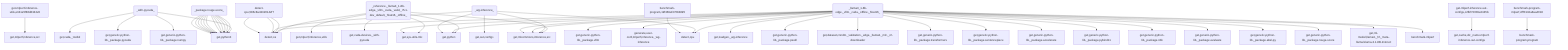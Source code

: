 graph TD
    app-mlperf-inference,d775cac873ee4231_(_reference,_llama3_1-8b-edge,_vllm,_cuda,_valid,_r5.1-dev_default,_float16,_offline_) --> detect,os
    app-mlperf-inference,d775cac873ee4231_(_reference,_llama3_1-8b-edge,_vllm,_cuda,_valid,_r5.1-dev_default,_float16,_offline_) --> get,sys-utils-mlc
    app-mlperf-inference,d775cac873ee4231_(_reference,_llama3_1-8b-edge,_vllm,_cuda,_valid,_r5.1-dev_default,_float16,_offline_) --> get,python
    app-mlperf-inference,d775cac873ee4231_(_reference,_llama3_1-8b-edge,_vllm,_cuda,_valid,_r5.1-dev_default,_float16,_offline_) --> get,mlcommons,inference,src
    get-mlperf-inference-utils,e341e5f86d8342e5 --> get,mlperf,inference,src
    app-mlperf-inference,d775cac873ee4231_(_reference,_llama3_1-8b-edge,_vllm,_cuda,_valid,_r5.1-dev_default,_float16,_offline_) --> get,mlperf,inference,utils
    get-cuda-devices,7a3ede4d3558427a_(_with-pycuda_) --> get,cuda,_toolkit
    get-cuda-devices,7a3ede4d3558427a_(_with-pycuda_) --> get,python3
    get-generic-python-lib,94b62a682bc44791_(_package.pycuda_) --> get,python3
    get-cuda-devices,7a3ede4d3558427a_(_with-pycuda_) --> get,generic-python-lib,_package.pycuda
    get-generic-python-lib,94b62a682bc44791_(_package.numpy_) --> get,python3
    get-cuda-devices,7a3ede4d3558427a_(_with-pycuda_) --> get,generic-python-lib,_package.numpy
    app-mlperf-inference,d775cac873ee4231_(_reference,_llama3_1-8b-edge,_vllm,_cuda,_valid,_r5.1-dev_default,_float16,_offline_) --> get,cuda-devices,_with-pycuda
    app-mlperf-inference-mlcommons-python,ff149e9781fc4b65_(_llama3_1-8b-edge,_vllm,_cuda,_offline,_float16_) --> detect,os
    detect-cpu,586c8a43320142f7 --> detect,os
    app-mlperf-inference-mlcommons-python,ff149e9781fc4b65_(_llama3_1-8b-edge,_vllm,_cuda,_offline,_float16_) --> detect,cpu
    app-mlperf-inference-mlcommons-python,ff149e9781fc4b65_(_llama3_1-8b-edge,_vllm,_cuda,_offline,_float16_) --> get,sys-utils-mlc
    app-mlperf-inference-mlcommons-python,ff149e9781fc4b65_(_llama3_1-8b-edge,_vllm,_cuda,_offline,_float16_) --> get,python
    get-generic-python-lib,94b62a682bc44791_(_package.vllm_) --> get,python3
    app-mlperf-inference-mlcommons-python,ff149e9781fc4b65_(_llama3_1-8b-edge,_vllm,_cuda,_offline,_float16_) --> get,generic-python-lib,_package.vllm
    generate-mlperf-inference-user-conf,3af4475745964b93_(_wg-inference_) --> detect,os
    detect-cpu,586c8a43320142f7 --> detect,os
    generate-mlperf-inference-user-conf,3af4475745964b93_(_wg-inference_) --> detect,cpu
    generate-mlperf-inference-user-conf,3af4475745964b93_(_wg-inference_) --> get,python
    get-mlperf-inference-sut-configs,c2fbf72009e2445b --> get,cache,dir,_name.mlperf-inference-sut-configs
    generate-mlperf-inference-user-conf,3af4475745964b93_(_wg-inference_) --> get,sut,configs
    generate-mlperf-inference-user-conf,3af4475745964b93_(_wg-inference_) --> get,mlcommons,inference,src
    app-mlperf-inference-mlcommons-python,ff149e9781fc4b65_(_llama3_1-8b-edge,_vllm,_cuda,_offline,_float16_) --> generate,user-conf,mlperf,inference,_wg-inference
    app-mlperf-inference-mlcommons-python,ff149e9781fc4b65_(_llama3_1-8b-edge,_vllm,_cuda,_offline,_float16_) --> get,loadgen,_wg-inference
    app-mlperf-inference-mlcommons-python,ff149e9781fc4b65_(_llama3_1-8b-edge,_vllm,_cuda,_offline,_float16_) --> get,mlcommons,inference,src
    app-mlperf-inference-mlcommons-python,ff149e9781fc4b65_(_llama3_1-8b-edge,_vllm,_cuda,_offline,_float16_) --> get,mlcommons,inference,src
    get-generic-python-lib,94b62a682bc44791_(_package.psutil_) --> get,python3
    app-mlperf-inference-mlcommons-python,ff149e9781fc4b65_(_llama3_1-8b-edge,_vllm,_cuda,_offline,_float16_) --> get,generic-python-lib,_package.psutil
    app-mlperf-inference-mlcommons-python,ff149e9781fc4b65_(_llama3_1-8b-edge,_vllm,_cuda,_offline,_float16_) --> get,dataset,cnndm,_validation,_edge,_llama3,_mlc,_r2-downloader
    get-generic-python-lib,94b62a682bc44791_(_package.transformers_) --> get,python3
    app-mlperf-inference-mlcommons-python,ff149e9781fc4b65_(_llama3_1-8b-edge,_vllm,_cuda,_offline,_float16_) --> get,generic-python-lib,_package.transformers
    get-generic-python-lib,94b62a682bc44791_(_package.sentencepiece_) --> get,python3
    app-mlperf-inference-mlcommons-python,ff149e9781fc4b65_(_llama3_1-8b-edge,_vllm,_cuda,_offline,_float16_) --> get,generic-python-lib,_package.sentencepiece
    get-generic-python-lib,94b62a682bc44791_(_package.accelerate_) --> get,python3
    app-mlperf-inference-mlcommons-python,ff149e9781fc4b65_(_llama3_1-8b-edge,_vllm,_cuda,_offline,_float16_) --> get,generic-python-lib,_package.accelerate
    get-generic-python-lib,94b62a682bc44791_(_package.pybind11_) --> get,python3
    app-mlperf-inference-mlcommons-python,ff149e9781fc4b65_(_llama3_1-8b-edge,_vllm,_cuda,_offline,_float16_) --> get,generic-python-lib,_package.pybind11
    get-generic-python-lib,94b62a682bc44791_(_package.nltk_) --> get,python3
    app-mlperf-inference-mlcommons-python,ff149e9781fc4b65_(_llama3_1-8b-edge,_vllm,_cuda,_offline,_float16_) --> get,generic-python-lib,_package.nltk
    get-generic-python-lib,94b62a682bc44791_(_package.evaluate_) --> get,python3
    app-mlperf-inference-mlcommons-python,ff149e9781fc4b65_(_llama3_1-8b-edge,_vllm,_cuda,_offline,_float16_) --> get,generic-python-lib,_package.evaluate
    get-generic-python-lib,94b62a682bc44791_(_package.absl-py_) --> get,python3
    app-mlperf-inference-mlcommons-python,ff149e9781fc4b65_(_llama3_1-8b-edge,_vllm,_cuda,_offline,_float16_) --> get,generic-python-lib,_package.absl-py
    get-generic-python-lib,94b62a682bc44791_(_package.rouge-score_) --> get,python3
    app-mlperf-inference-mlcommons-python,ff149e9781fc4b65_(_llama3_1-8b-edge,_vllm,_cuda,_offline,_float16_) --> get,generic-python-lib,_package.rouge-score
    app-mlperf-inference-mlcommons-python,ff149e9781fc4b65_(_llama3_1-8b-edge,_vllm,_cuda,_offline,_float16_) --> get,ml-model,llama3,_hf,_meta-llama/Llama-3.1-8B-Instruct
    detect-cpu,586c8a43320142f7 --> detect,os
    benchmark-program,19f369ef47084895 --> detect,cpu
    benchmark-program-mlperf,cfff0132a8aa4018 --> benchmark-program,program
    app-mlperf-inference-mlcommons-python,ff149e9781fc4b65_(_llama3_1-8b-edge,_vllm,_cuda,_offline,_float16_) --> benchmark-mlperf